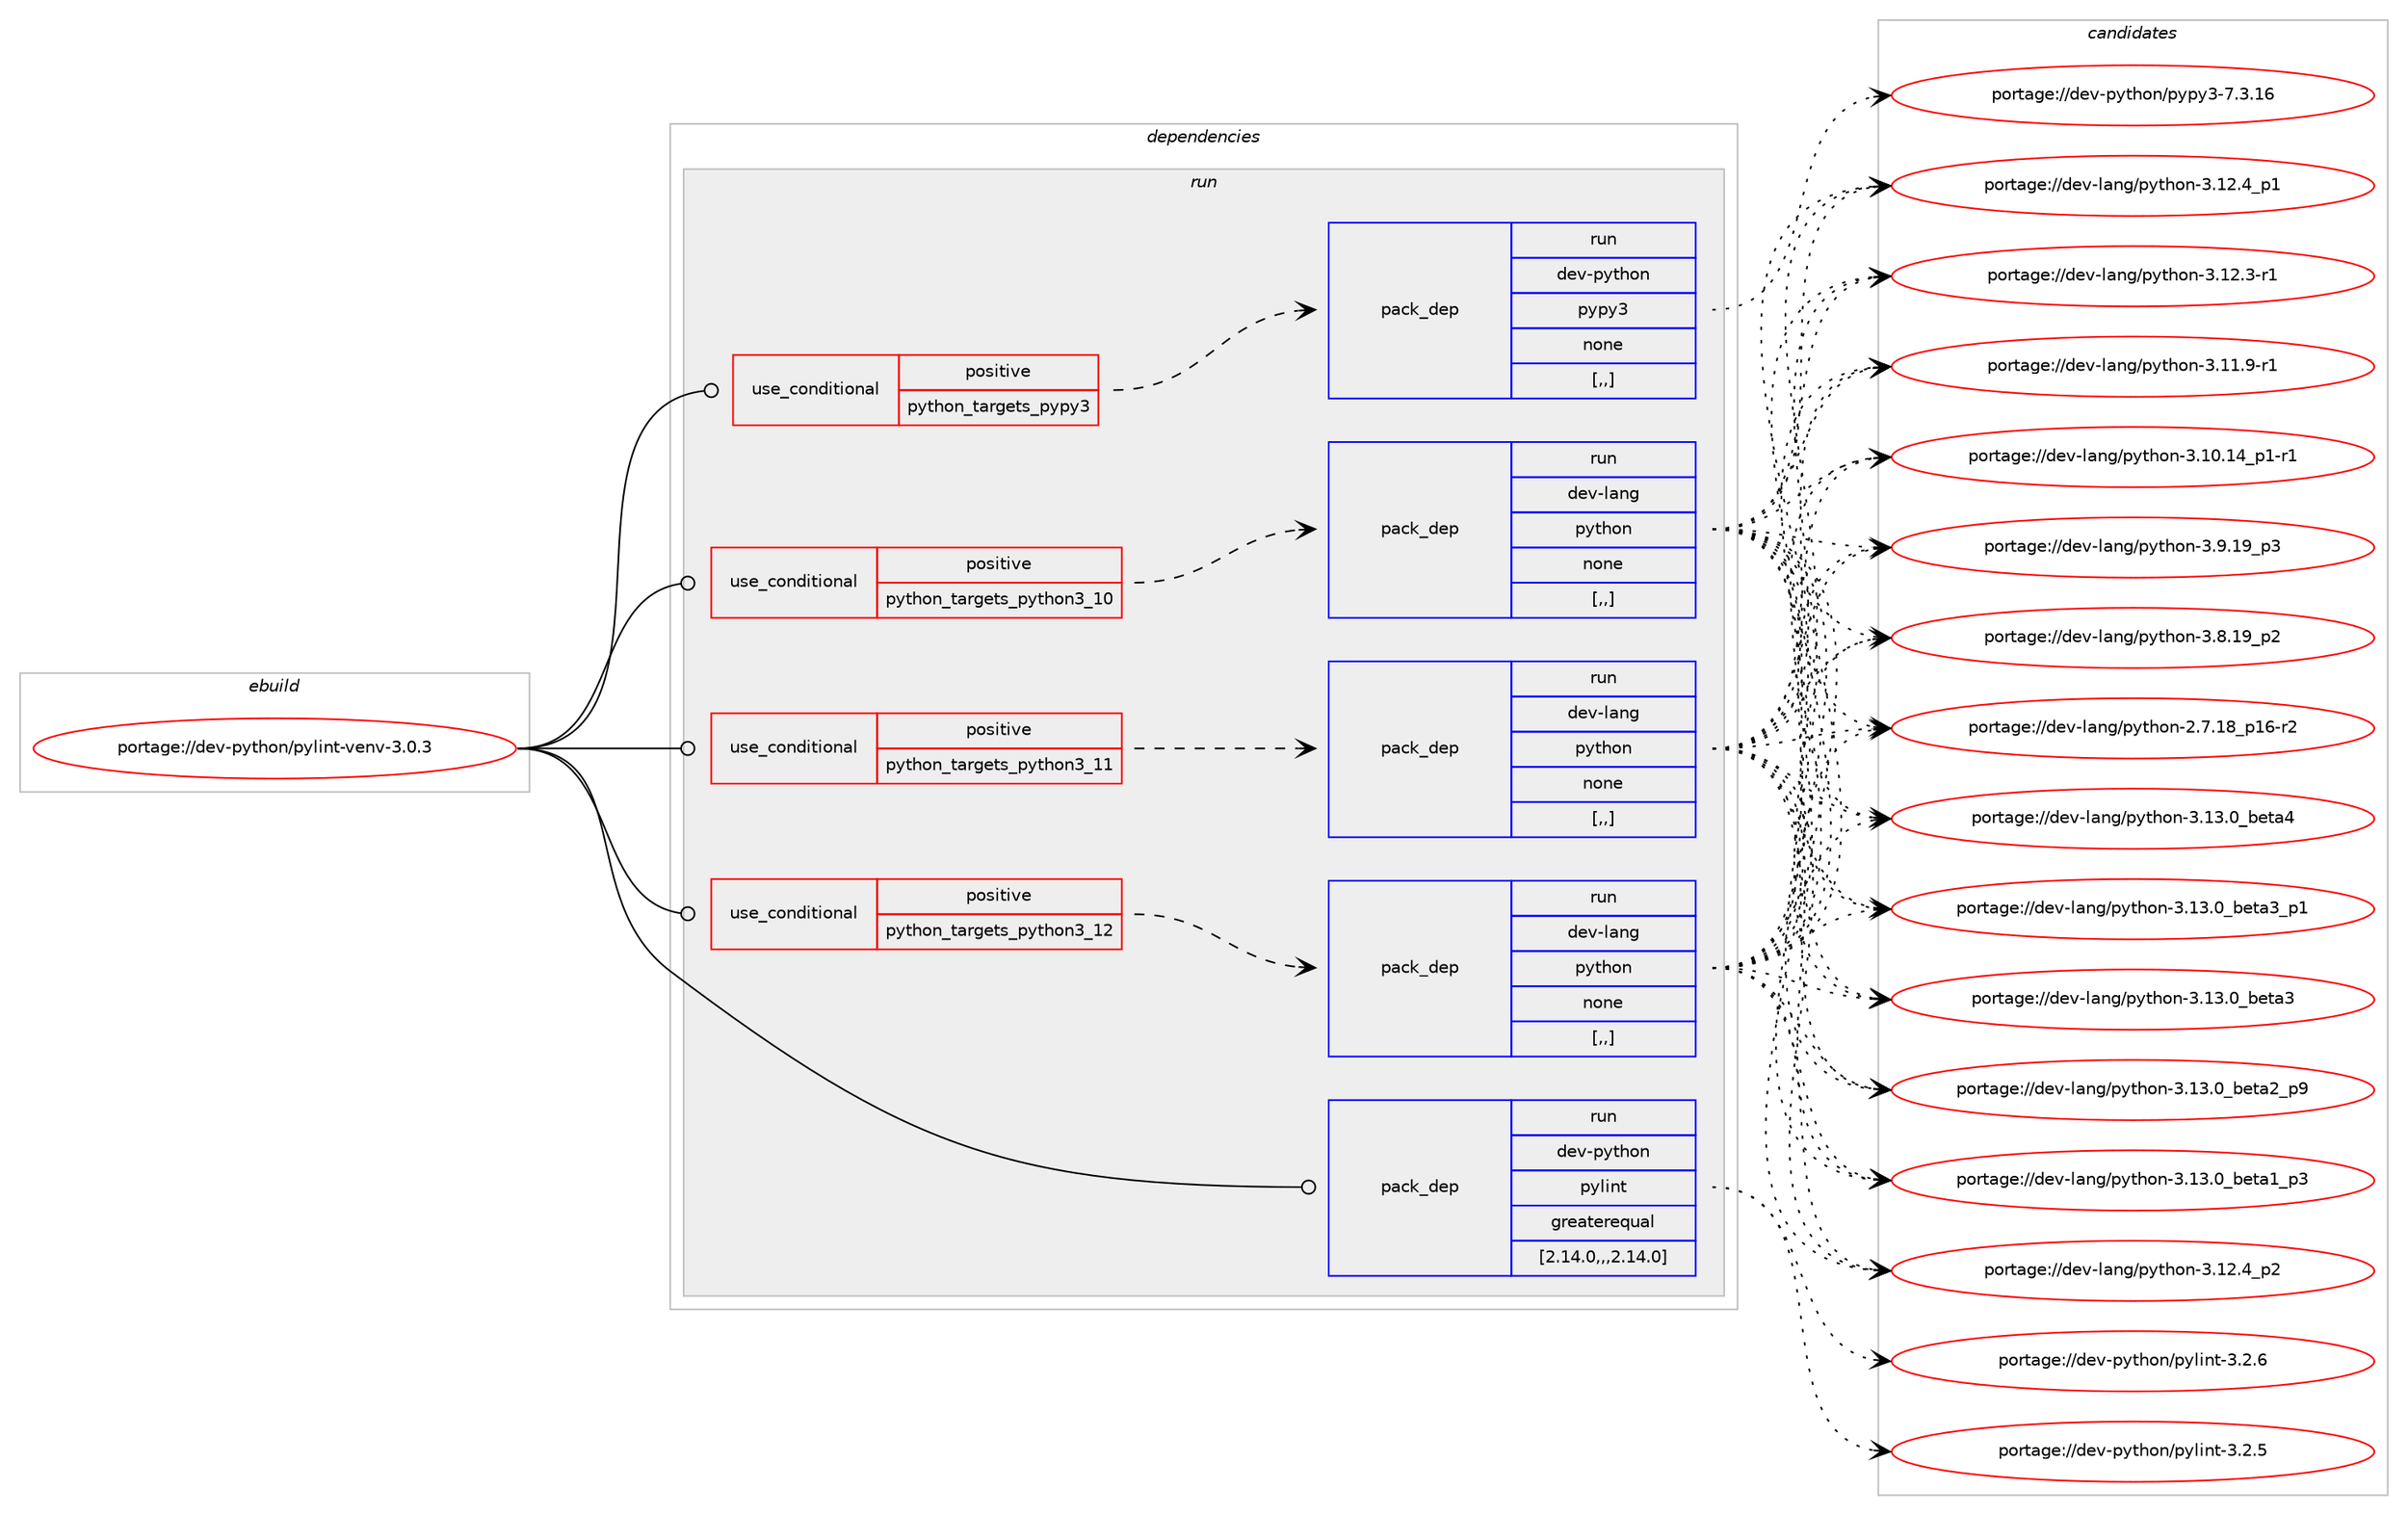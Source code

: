 digraph prolog {

# *************
# Graph options
# *************

newrank=true;
concentrate=true;
compound=true;
graph [rankdir=LR,fontname=Helvetica,fontsize=10,ranksep=1.5];#, ranksep=2.5, nodesep=0.2];
edge  [arrowhead=vee];
node  [fontname=Helvetica,fontsize=10];

# **********
# The ebuild
# **********

subgraph cluster_leftcol {
color=gray;
label=<<i>ebuild</i>>;
id [label="portage://dev-python/pylint-venv-3.0.3", color=red, width=4, href="../dev-python/pylint-venv-3.0.3.svg"];
}

# ****************
# The dependencies
# ****************

subgraph cluster_midcol {
color=gray;
label=<<i>dependencies</i>>;
subgraph cluster_compile {
fillcolor="#eeeeee";
style=filled;
label=<<i>compile</i>>;
}
subgraph cluster_compileandrun {
fillcolor="#eeeeee";
style=filled;
label=<<i>compile and run</i>>;
}
subgraph cluster_run {
fillcolor="#eeeeee";
style=filled;
label=<<i>run</i>>;
subgraph cond37207 {
dependency157443 [label=<<TABLE BORDER="0" CELLBORDER="1" CELLSPACING="0" CELLPADDING="4"><TR><TD ROWSPAN="3" CELLPADDING="10">use_conditional</TD></TR><TR><TD>positive</TD></TR><TR><TD>python_targets_pypy3</TD></TR></TABLE>>, shape=none, color=red];
subgraph pack118978 {
dependency157444 [label=<<TABLE BORDER="0" CELLBORDER="1" CELLSPACING="0" CELLPADDING="4" WIDTH="220"><TR><TD ROWSPAN="6" CELLPADDING="30">pack_dep</TD></TR><TR><TD WIDTH="110">run</TD></TR><TR><TD>dev-python</TD></TR><TR><TD>pypy3</TD></TR><TR><TD>none</TD></TR><TR><TD>[,,]</TD></TR></TABLE>>, shape=none, color=blue];
}
dependency157443:e -> dependency157444:w [weight=20,style="dashed",arrowhead="vee"];
}
id:e -> dependency157443:w [weight=20,style="solid",arrowhead="odot"];
subgraph cond37208 {
dependency157445 [label=<<TABLE BORDER="0" CELLBORDER="1" CELLSPACING="0" CELLPADDING="4"><TR><TD ROWSPAN="3" CELLPADDING="10">use_conditional</TD></TR><TR><TD>positive</TD></TR><TR><TD>python_targets_python3_10</TD></TR></TABLE>>, shape=none, color=red];
subgraph pack118979 {
dependency157446 [label=<<TABLE BORDER="0" CELLBORDER="1" CELLSPACING="0" CELLPADDING="4" WIDTH="220"><TR><TD ROWSPAN="6" CELLPADDING="30">pack_dep</TD></TR><TR><TD WIDTH="110">run</TD></TR><TR><TD>dev-lang</TD></TR><TR><TD>python</TD></TR><TR><TD>none</TD></TR><TR><TD>[,,]</TD></TR></TABLE>>, shape=none, color=blue];
}
dependency157445:e -> dependency157446:w [weight=20,style="dashed",arrowhead="vee"];
}
id:e -> dependency157445:w [weight=20,style="solid",arrowhead="odot"];
subgraph cond37209 {
dependency157447 [label=<<TABLE BORDER="0" CELLBORDER="1" CELLSPACING="0" CELLPADDING="4"><TR><TD ROWSPAN="3" CELLPADDING="10">use_conditional</TD></TR><TR><TD>positive</TD></TR><TR><TD>python_targets_python3_11</TD></TR></TABLE>>, shape=none, color=red];
subgraph pack118980 {
dependency157448 [label=<<TABLE BORDER="0" CELLBORDER="1" CELLSPACING="0" CELLPADDING="4" WIDTH="220"><TR><TD ROWSPAN="6" CELLPADDING="30">pack_dep</TD></TR><TR><TD WIDTH="110">run</TD></TR><TR><TD>dev-lang</TD></TR><TR><TD>python</TD></TR><TR><TD>none</TD></TR><TR><TD>[,,]</TD></TR></TABLE>>, shape=none, color=blue];
}
dependency157447:e -> dependency157448:w [weight=20,style="dashed",arrowhead="vee"];
}
id:e -> dependency157447:w [weight=20,style="solid",arrowhead="odot"];
subgraph cond37210 {
dependency157449 [label=<<TABLE BORDER="0" CELLBORDER="1" CELLSPACING="0" CELLPADDING="4"><TR><TD ROWSPAN="3" CELLPADDING="10">use_conditional</TD></TR><TR><TD>positive</TD></TR><TR><TD>python_targets_python3_12</TD></TR></TABLE>>, shape=none, color=red];
subgraph pack118981 {
dependency157450 [label=<<TABLE BORDER="0" CELLBORDER="1" CELLSPACING="0" CELLPADDING="4" WIDTH="220"><TR><TD ROWSPAN="6" CELLPADDING="30">pack_dep</TD></TR><TR><TD WIDTH="110">run</TD></TR><TR><TD>dev-lang</TD></TR><TR><TD>python</TD></TR><TR><TD>none</TD></TR><TR><TD>[,,]</TD></TR></TABLE>>, shape=none, color=blue];
}
dependency157449:e -> dependency157450:w [weight=20,style="dashed",arrowhead="vee"];
}
id:e -> dependency157449:w [weight=20,style="solid",arrowhead="odot"];
subgraph pack118982 {
dependency157451 [label=<<TABLE BORDER="0" CELLBORDER="1" CELLSPACING="0" CELLPADDING="4" WIDTH="220"><TR><TD ROWSPAN="6" CELLPADDING="30">pack_dep</TD></TR><TR><TD WIDTH="110">run</TD></TR><TR><TD>dev-python</TD></TR><TR><TD>pylint</TD></TR><TR><TD>greaterequal</TD></TR><TR><TD>[2.14.0,,,2.14.0]</TD></TR></TABLE>>, shape=none, color=blue];
}
id:e -> dependency157451:w [weight=20,style="solid",arrowhead="odot"];
}
}

# **************
# The candidates
# **************

subgraph cluster_choices {
rank=same;
color=gray;
label=<<i>candidates</i>>;

subgraph choice118978 {
color=black;
nodesep=1;
choice10010111845112121116104111110471121211121215145554651464954 [label="portage://dev-python/pypy3-7.3.16", color=red, width=4,href="../dev-python/pypy3-7.3.16.svg"];
dependency157444:e -> choice10010111845112121116104111110471121211121215145554651464954:w [style=dotted,weight="100"];
}
subgraph choice118979 {
color=black;
nodesep=1;
choice1001011184510897110103471121211161041111104551464951464895981011169752 [label="portage://dev-lang/python-3.13.0_beta4", color=red, width=4,href="../dev-lang/python-3.13.0_beta4.svg"];
choice10010111845108971101034711212111610411111045514649514648959810111697519511249 [label="portage://dev-lang/python-3.13.0_beta3_p1", color=red, width=4,href="../dev-lang/python-3.13.0_beta3_p1.svg"];
choice1001011184510897110103471121211161041111104551464951464895981011169751 [label="portage://dev-lang/python-3.13.0_beta3", color=red, width=4,href="../dev-lang/python-3.13.0_beta3.svg"];
choice10010111845108971101034711212111610411111045514649514648959810111697509511257 [label="portage://dev-lang/python-3.13.0_beta2_p9", color=red, width=4,href="../dev-lang/python-3.13.0_beta2_p9.svg"];
choice10010111845108971101034711212111610411111045514649514648959810111697499511251 [label="portage://dev-lang/python-3.13.0_beta1_p3", color=red, width=4,href="../dev-lang/python-3.13.0_beta1_p3.svg"];
choice100101118451089711010347112121116104111110455146495046529511250 [label="portage://dev-lang/python-3.12.4_p2", color=red, width=4,href="../dev-lang/python-3.12.4_p2.svg"];
choice100101118451089711010347112121116104111110455146495046529511249 [label="portage://dev-lang/python-3.12.4_p1", color=red, width=4,href="../dev-lang/python-3.12.4_p1.svg"];
choice100101118451089711010347112121116104111110455146495046514511449 [label="portage://dev-lang/python-3.12.3-r1", color=red, width=4,href="../dev-lang/python-3.12.3-r1.svg"];
choice100101118451089711010347112121116104111110455146494946574511449 [label="portage://dev-lang/python-3.11.9-r1", color=red, width=4,href="../dev-lang/python-3.11.9-r1.svg"];
choice100101118451089711010347112121116104111110455146494846495295112494511449 [label="portage://dev-lang/python-3.10.14_p1-r1", color=red, width=4,href="../dev-lang/python-3.10.14_p1-r1.svg"];
choice100101118451089711010347112121116104111110455146574649579511251 [label="portage://dev-lang/python-3.9.19_p3", color=red, width=4,href="../dev-lang/python-3.9.19_p3.svg"];
choice100101118451089711010347112121116104111110455146564649579511250 [label="portage://dev-lang/python-3.8.19_p2", color=red, width=4,href="../dev-lang/python-3.8.19_p2.svg"];
choice100101118451089711010347112121116104111110455046554649569511249544511450 [label="portage://dev-lang/python-2.7.18_p16-r2", color=red, width=4,href="../dev-lang/python-2.7.18_p16-r2.svg"];
dependency157446:e -> choice1001011184510897110103471121211161041111104551464951464895981011169752:w [style=dotted,weight="100"];
dependency157446:e -> choice10010111845108971101034711212111610411111045514649514648959810111697519511249:w [style=dotted,weight="100"];
dependency157446:e -> choice1001011184510897110103471121211161041111104551464951464895981011169751:w [style=dotted,weight="100"];
dependency157446:e -> choice10010111845108971101034711212111610411111045514649514648959810111697509511257:w [style=dotted,weight="100"];
dependency157446:e -> choice10010111845108971101034711212111610411111045514649514648959810111697499511251:w [style=dotted,weight="100"];
dependency157446:e -> choice100101118451089711010347112121116104111110455146495046529511250:w [style=dotted,weight="100"];
dependency157446:e -> choice100101118451089711010347112121116104111110455146495046529511249:w [style=dotted,weight="100"];
dependency157446:e -> choice100101118451089711010347112121116104111110455146495046514511449:w [style=dotted,weight="100"];
dependency157446:e -> choice100101118451089711010347112121116104111110455146494946574511449:w [style=dotted,weight="100"];
dependency157446:e -> choice100101118451089711010347112121116104111110455146494846495295112494511449:w [style=dotted,weight="100"];
dependency157446:e -> choice100101118451089711010347112121116104111110455146574649579511251:w [style=dotted,weight="100"];
dependency157446:e -> choice100101118451089711010347112121116104111110455146564649579511250:w [style=dotted,weight="100"];
dependency157446:e -> choice100101118451089711010347112121116104111110455046554649569511249544511450:w [style=dotted,weight="100"];
}
subgraph choice118980 {
color=black;
nodesep=1;
choice1001011184510897110103471121211161041111104551464951464895981011169752 [label="portage://dev-lang/python-3.13.0_beta4", color=red, width=4,href="../dev-lang/python-3.13.0_beta4.svg"];
choice10010111845108971101034711212111610411111045514649514648959810111697519511249 [label="portage://dev-lang/python-3.13.0_beta3_p1", color=red, width=4,href="../dev-lang/python-3.13.0_beta3_p1.svg"];
choice1001011184510897110103471121211161041111104551464951464895981011169751 [label="portage://dev-lang/python-3.13.0_beta3", color=red, width=4,href="../dev-lang/python-3.13.0_beta3.svg"];
choice10010111845108971101034711212111610411111045514649514648959810111697509511257 [label="portage://dev-lang/python-3.13.0_beta2_p9", color=red, width=4,href="../dev-lang/python-3.13.0_beta2_p9.svg"];
choice10010111845108971101034711212111610411111045514649514648959810111697499511251 [label="portage://dev-lang/python-3.13.0_beta1_p3", color=red, width=4,href="../dev-lang/python-3.13.0_beta1_p3.svg"];
choice100101118451089711010347112121116104111110455146495046529511250 [label="portage://dev-lang/python-3.12.4_p2", color=red, width=4,href="../dev-lang/python-3.12.4_p2.svg"];
choice100101118451089711010347112121116104111110455146495046529511249 [label="portage://dev-lang/python-3.12.4_p1", color=red, width=4,href="../dev-lang/python-3.12.4_p1.svg"];
choice100101118451089711010347112121116104111110455146495046514511449 [label="portage://dev-lang/python-3.12.3-r1", color=red, width=4,href="../dev-lang/python-3.12.3-r1.svg"];
choice100101118451089711010347112121116104111110455146494946574511449 [label="portage://dev-lang/python-3.11.9-r1", color=red, width=4,href="../dev-lang/python-3.11.9-r1.svg"];
choice100101118451089711010347112121116104111110455146494846495295112494511449 [label="portage://dev-lang/python-3.10.14_p1-r1", color=red, width=4,href="../dev-lang/python-3.10.14_p1-r1.svg"];
choice100101118451089711010347112121116104111110455146574649579511251 [label="portage://dev-lang/python-3.9.19_p3", color=red, width=4,href="../dev-lang/python-3.9.19_p3.svg"];
choice100101118451089711010347112121116104111110455146564649579511250 [label="portage://dev-lang/python-3.8.19_p2", color=red, width=4,href="../dev-lang/python-3.8.19_p2.svg"];
choice100101118451089711010347112121116104111110455046554649569511249544511450 [label="portage://dev-lang/python-2.7.18_p16-r2", color=red, width=4,href="../dev-lang/python-2.7.18_p16-r2.svg"];
dependency157448:e -> choice1001011184510897110103471121211161041111104551464951464895981011169752:w [style=dotted,weight="100"];
dependency157448:e -> choice10010111845108971101034711212111610411111045514649514648959810111697519511249:w [style=dotted,weight="100"];
dependency157448:e -> choice1001011184510897110103471121211161041111104551464951464895981011169751:w [style=dotted,weight="100"];
dependency157448:e -> choice10010111845108971101034711212111610411111045514649514648959810111697509511257:w [style=dotted,weight="100"];
dependency157448:e -> choice10010111845108971101034711212111610411111045514649514648959810111697499511251:w [style=dotted,weight="100"];
dependency157448:e -> choice100101118451089711010347112121116104111110455146495046529511250:w [style=dotted,weight="100"];
dependency157448:e -> choice100101118451089711010347112121116104111110455146495046529511249:w [style=dotted,weight="100"];
dependency157448:e -> choice100101118451089711010347112121116104111110455146495046514511449:w [style=dotted,weight="100"];
dependency157448:e -> choice100101118451089711010347112121116104111110455146494946574511449:w [style=dotted,weight="100"];
dependency157448:e -> choice100101118451089711010347112121116104111110455146494846495295112494511449:w [style=dotted,weight="100"];
dependency157448:e -> choice100101118451089711010347112121116104111110455146574649579511251:w [style=dotted,weight="100"];
dependency157448:e -> choice100101118451089711010347112121116104111110455146564649579511250:w [style=dotted,weight="100"];
dependency157448:e -> choice100101118451089711010347112121116104111110455046554649569511249544511450:w [style=dotted,weight="100"];
}
subgraph choice118981 {
color=black;
nodesep=1;
choice1001011184510897110103471121211161041111104551464951464895981011169752 [label="portage://dev-lang/python-3.13.0_beta4", color=red, width=4,href="../dev-lang/python-3.13.0_beta4.svg"];
choice10010111845108971101034711212111610411111045514649514648959810111697519511249 [label="portage://dev-lang/python-3.13.0_beta3_p1", color=red, width=4,href="../dev-lang/python-3.13.0_beta3_p1.svg"];
choice1001011184510897110103471121211161041111104551464951464895981011169751 [label="portage://dev-lang/python-3.13.0_beta3", color=red, width=4,href="../dev-lang/python-3.13.0_beta3.svg"];
choice10010111845108971101034711212111610411111045514649514648959810111697509511257 [label="portage://dev-lang/python-3.13.0_beta2_p9", color=red, width=4,href="../dev-lang/python-3.13.0_beta2_p9.svg"];
choice10010111845108971101034711212111610411111045514649514648959810111697499511251 [label="portage://dev-lang/python-3.13.0_beta1_p3", color=red, width=4,href="../dev-lang/python-3.13.0_beta1_p3.svg"];
choice100101118451089711010347112121116104111110455146495046529511250 [label="portage://dev-lang/python-3.12.4_p2", color=red, width=4,href="../dev-lang/python-3.12.4_p2.svg"];
choice100101118451089711010347112121116104111110455146495046529511249 [label="portage://dev-lang/python-3.12.4_p1", color=red, width=4,href="../dev-lang/python-3.12.4_p1.svg"];
choice100101118451089711010347112121116104111110455146495046514511449 [label="portage://dev-lang/python-3.12.3-r1", color=red, width=4,href="../dev-lang/python-3.12.3-r1.svg"];
choice100101118451089711010347112121116104111110455146494946574511449 [label="portage://dev-lang/python-3.11.9-r1", color=red, width=4,href="../dev-lang/python-3.11.9-r1.svg"];
choice100101118451089711010347112121116104111110455146494846495295112494511449 [label="portage://dev-lang/python-3.10.14_p1-r1", color=red, width=4,href="../dev-lang/python-3.10.14_p1-r1.svg"];
choice100101118451089711010347112121116104111110455146574649579511251 [label="portage://dev-lang/python-3.9.19_p3", color=red, width=4,href="../dev-lang/python-3.9.19_p3.svg"];
choice100101118451089711010347112121116104111110455146564649579511250 [label="portage://dev-lang/python-3.8.19_p2", color=red, width=4,href="../dev-lang/python-3.8.19_p2.svg"];
choice100101118451089711010347112121116104111110455046554649569511249544511450 [label="portage://dev-lang/python-2.7.18_p16-r2", color=red, width=4,href="../dev-lang/python-2.7.18_p16-r2.svg"];
dependency157450:e -> choice1001011184510897110103471121211161041111104551464951464895981011169752:w [style=dotted,weight="100"];
dependency157450:e -> choice10010111845108971101034711212111610411111045514649514648959810111697519511249:w [style=dotted,weight="100"];
dependency157450:e -> choice1001011184510897110103471121211161041111104551464951464895981011169751:w [style=dotted,weight="100"];
dependency157450:e -> choice10010111845108971101034711212111610411111045514649514648959810111697509511257:w [style=dotted,weight="100"];
dependency157450:e -> choice10010111845108971101034711212111610411111045514649514648959810111697499511251:w [style=dotted,weight="100"];
dependency157450:e -> choice100101118451089711010347112121116104111110455146495046529511250:w [style=dotted,weight="100"];
dependency157450:e -> choice100101118451089711010347112121116104111110455146495046529511249:w [style=dotted,weight="100"];
dependency157450:e -> choice100101118451089711010347112121116104111110455146495046514511449:w [style=dotted,weight="100"];
dependency157450:e -> choice100101118451089711010347112121116104111110455146494946574511449:w [style=dotted,weight="100"];
dependency157450:e -> choice100101118451089711010347112121116104111110455146494846495295112494511449:w [style=dotted,weight="100"];
dependency157450:e -> choice100101118451089711010347112121116104111110455146574649579511251:w [style=dotted,weight="100"];
dependency157450:e -> choice100101118451089711010347112121116104111110455146564649579511250:w [style=dotted,weight="100"];
dependency157450:e -> choice100101118451089711010347112121116104111110455046554649569511249544511450:w [style=dotted,weight="100"];
}
subgraph choice118982 {
color=black;
nodesep=1;
choice1001011184511212111610411111047112121108105110116455146504654 [label="portage://dev-python/pylint-3.2.6", color=red, width=4,href="../dev-python/pylint-3.2.6.svg"];
choice1001011184511212111610411111047112121108105110116455146504653 [label="portage://dev-python/pylint-3.2.5", color=red, width=4,href="../dev-python/pylint-3.2.5.svg"];
dependency157451:e -> choice1001011184511212111610411111047112121108105110116455146504654:w [style=dotted,weight="100"];
dependency157451:e -> choice1001011184511212111610411111047112121108105110116455146504653:w [style=dotted,weight="100"];
}
}

}
